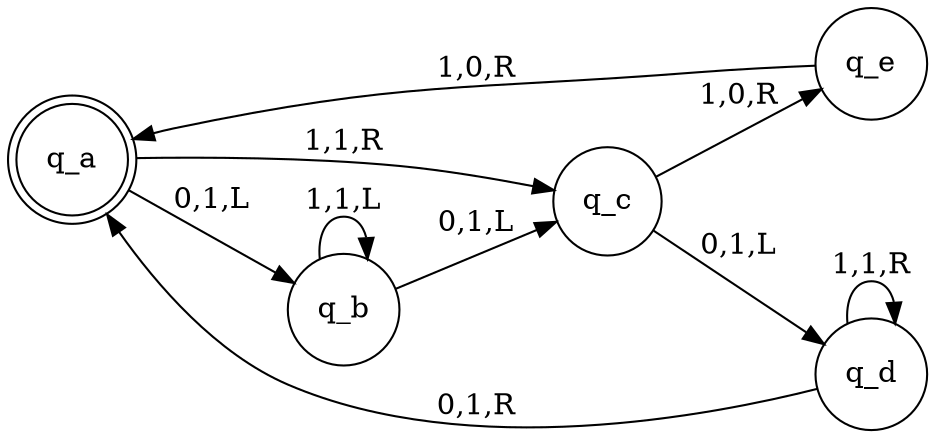 /*

:Title: State machine
:Tags: PGF, Preproc

This state machine is `based on an example`_ from the PGF and TikZ manual.
The original looks much better. For small graphs you usually
get better looking results by drawing them manually. 

.. _based on an example: http://www.fauskes.net/pgftikzexamples/state-machine/

Generated with::

    $ dot2tex.py -tmath --preproc automata.dot |dot2tex.py --crop > automata.tex
    
    
*/
digraph automata {
    rankdir=LR;
    node [shape=circle];
    edge [style=">=stealth',shorten >=1pt"];
    q_a [shape=doublecircle];
    q_a -> q_b [label="0,1,L"];
    q_b -> q_b [label="1,1,L"];
    q_b -> q_c [label="0,1,L"];
    q_c -> q_e [label="1,0,R"];
    q_e -> q_a [label="1,0,R"];
    q_a -> q_c [label="1,1,R"];
    q_c -> q_d [label="0,1,L"];
    q_d -> q_d [label="1,1,R"];
    q_d -> q_a [label="0,1,R"];
}
